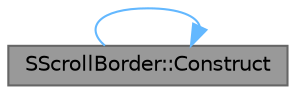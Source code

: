 digraph "SScrollBorder::Construct"
{
 // INTERACTIVE_SVG=YES
 // LATEX_PDF_SIZE
  bgcolor="transparent";
  edge [fontname=Helvetica,fontsize=10,labelfontname=Helvetica,labelfontsize=10];
  node [fontname=Helvetica,fontsize=10,shape=box,height=0.2,width=0.4];
  rankdir="LR";
  Node1 [id="Node000001",label="SScrollBorder::Construct",height=0.2,width=0.4,color="gray40", fillcolor="grey60", style="filled", fontcolor="black",tooltip="Constructs a scrollable border overlay for the specified ScrollableWidget."];
  Node1 -> Node1 [id="edge1_Node000001_Node000001",color="steelblue1",style="solid",tooltip=" "];
}
